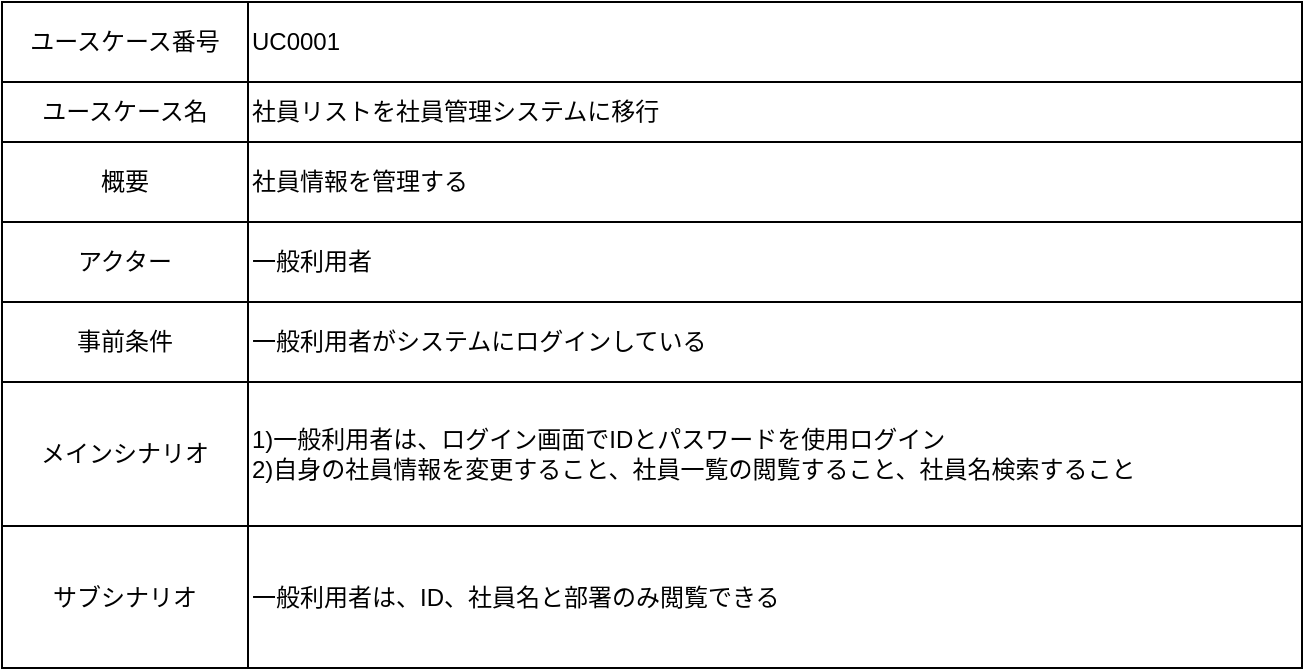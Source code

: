 <mxfile version="14.6.13" type="device"><diagram id="E_2X0ns-zsf_cMSZqo0p" name="第 1 页"><mxGraphModel dx="509" dy="752" grid="1" gridSize="10" guides="1" tooltips="1" connect="1" arrows="1" fold="1" page="1" pageScale="1" pageWidth="827" pageHeight="1169" math="0" shadow="0"><root><mxCell id="0"/><mxCell id="1" parent="0"/><mxCell id="AyH8JUUhMqbS-rtbR8vR-44" value="" style="shape=table;html=1;whiteSpace=wrap;startSize=0;container=1;collapsible=0;childLayout=tableLayout;align=left;" parent="1" vertex="1"><mxGeometry x="70" y="80" width="650" height="333" as="geometry"/></mxCell><mxCell id="AyH8JUUhMqbS-rtbR8vR-45" value="" style="shape=partialRectangle;html=1;whiteSpace=wrap;collapsible=0;dropTarget=0;pointerEvents=0;fillColor=none;top=0;left=0;bottom=0;right=0;points=[[0,0.5],[1,0.5]];portConstraint=eastwest;align=left;" parent="AyH8JUUhMqbS-rtbR8vR-44" vertex="1"><mxGeometry width="650" height="40" as="geometry"/></mxCell><mxCell id="AyH8JUUhMqbS-rtbR8vR-46" value="ユースケース番号" style="shape=partialRectangle;html=1;whiteSpace=wrap;connectable=0;overflow=hidden;fillColor=none;top=0;left=0;bottom=0;right=0;align=center;" parent="AyH8JUUhMqbS-rtbR8vR-45" vertex="1"><mxGeometry width="123" height="40" as="geometry"/></mxCell><mxCell id="AyH8JUUhMqbS-rtbR8vR-47" value="UC0001" style="shape=partialRectangle;html=1;whiteSpace=wrap;connectable=0;overflow=hidden;fillColor=none;top=0;left=0;bottom=0;right=0;align=left;" parent="AyH8JUUhMqbS-rtbR8vR-45" vertex="1"><mxGeometry x="123" width="527" height="40" as="geometry"/></mxCell><mxCell id="AyH8JUUhMqbS-rtbR8vR-48" value="" style="shape=partialRectangle;html=1;whiteSpace=wrap;collapsible=0;dropTarget=0;pointerEvents=0;fillColor=none;top=0;left=0;bottom=0;right=0;points=[[0,0.5],[1,0.5]];portConstraint=eastwest;align=left;" parent="AyH8JUUhMqbS-rtbR8vR-44" vertex="1"><mxGeometry y="40" width="650" height="30" as="geometry"/></mxCell><mxCell id="AyH8JUUhMqbS-rtbR8vR-49" value="ユースケース名" style="shape=partialRectangle;html=1;whiteSpace=wrap;connectable=0;overflow=hidden;fillColor=none;top=0;left=0;bottom=0;right=0;align=center;" parent="AyH8JUUhMqbS-rtbR8vR-48" vertex="1"><mxGeometry width="123" height="30" as="geometry"/></mxCell><mxCell id="AyH8JUUhMqbS-rtbR8vR-50" value="社員リストを社員管理システムに移行" style="shape=partialRectangle;html=1;whiteSpace=wrap;connectable=0;overflow=hidden;fillColor=none;top=0;left=0;bottom=0;right=0;align=left;" parent="AyH8JUUhMqbS-rtbR8vR-48" vertex="1"><mxGeometry x="123" width="527" height="30" as="geometry"/></mxCell><mxCell id="AyH8JUUhMqbS-rtbR8vR-51" value="" style="shape=partialRectangle;html=1;whiteSpace=wrap;collapsible=0;dropTarget=0;pointerEvents=0;fillColor=none;top=0;left=0;bottom=0;right=0;points=[[0,0.5],[1,0.5]];portConstraint=eastwest;align=left;" parent="AyH8JUUhMqbS-rtbR8vR-44" vertex="1"><mxGeometry y="70" width="650" height="40" as="geometry"/></mxCell><mxCell id="AyH8JUUhMqbS-rtbR8vR-52" value="概要" style="shape=partialRectangle;html=1;whiteSpace=wrap;connectable=0;overflow=hidden;fillColor=none;top=0;left=0;bottom=0;right=0;align=center;" parent="AyH8JUUhMqbS-rtbR8vR-51" vertex="1"><mxGeometry width="123" height="40" as="geometry"/></mxCell><mxCell id="AyH8JUUhMqbS-rtbR8vR-53" value="社員情報を管理する" style="shape=partialRectangle;html=1;whiteSpace=wrap;connectable=0;overflow=hidden;fillColor=none;top=0;left=0;bottom=0;right=0;align=left;" parent="AyH8JUUhMqbS-rtbR8vR-51" vertex="1"><mxGeometry x="123" width="527" height="40" as="geometry"/></mxCell><mxCell id="AyH8JUUhMqbS-rtbR8vR-54" value="" style="shape=partialRectangle;html=1;whiteSpace=wrap;collapsible=0;dropTarget=0;pointerEvents=0;fillColor=none;top=0;left=0;bottom=0;right=0;points=[[0,0.5],[1,0.5]];portConstraint=eastwest;align=left;" parent="AyH8JUUhMqbS-rtbR8vR-44" vertex="1"><mxGeometry y="110" width="650" height="40" as="geometry"/></mxCell><mxCell id="AyH8JUUhMqbS-rtbR8vR-55" value="アクター" style="shape=partialRectangle;html=1;whiteSpace=wrap;connectable=0;overflow=hidden;fillColor=none;top=0;left=0;bottom=0;right=0;align=center;" parent="AyH8JUUhMqbS-rtbR8vR-54" vertex="1"><mxGeometry width="123" height="40" as="geometry"/></mxCell><mxCell id="AyH8JUUhMqbS-rtbR8vR-56" value="一般利用者" style="shape=partialRectangle;html=1;whiteSpace=wrap;connectable=0;overflow=hidden;fillColor=none;top=0;left=0;bottom=0;right=0;align=left;" parent="AyH8JUUhMqbS-rtbR8vR-54" vertex="1"><mxGeometry x="123" width="527" height="40" as="geometry"/></mxCell><mxCell id="AyH8JUUhMqbS-rtbR8vR-57" value="" style="shape=partialRectangle;html=1;whiteSpace=wrap;collapsible=0;dropTarget=0;pointerEvents=0;fillColor=none;top=0;left=0;bottom=0;right=0;points=[[0,0.5],[1,0.5]];portConstraint=eastwest;align=left;" parent="AyH8JUUhMqbS-rtbR8vR-44" vertex="1"><mxGeometry y="150" width="650" height="40" as="geometry"/></mxCell><mxCell id="AyH8JUUhMqbS-rtbR8vR-58" value="事前条件" style="shape=partialRectangle;html=1;whiteSpace=wrap;connectable=0;overflow=hidden;fillColor=none;top=0;left=0;bottom=0;right=0;align=center;" parent="AyH8JUUhMqbS-rtbR8vR-57" vertex="1"><mxGeometry width="123" height="40" as="geometry"/></mxCell><mxCell id="AyH8JUUhMqbS-rtbR8vR-59" value="一般利用者がシステムにログインしている" style="shape=partialRectangle;html=1;whiteSpace=wrap;connectable=0;overflow=hidden;fillColor=none;top=0;left=0;bottom=0;right=0;align=left;" parent="AyH8JUUhMqbS-rtbR8vR-57" vertex="1"><mxGeometry x="123" width="527" height="40" as="geometry"/></mxCell><mxCell id="AyH8JUUhMqbS-rtbR8vR-60" value="" style="shape=partialRectangle;html=1;whiteSpace=wrap;collapsible=0;dropTarget=0;pointerEvents=0;fillColor=none;top=0;left=0;bottom=0;right=0;points=[[0,0.5],[1,0.5]];portConstraint=eastwest;align=left;" parent="AyH8JUUhMqbS-rtbR8vR-44" vertex="1"><mxGeometry y="190" width="650" height="72" as="geometry"/></mxCell><mxCell id="AyH8JUUhMqbS-rtbR8vR-61" value="メインシナリオ" style="shape=partialRectangle;html=1;whiteSpace=wrap;connectable=0;overflow=hidden;fillColor=none;top=0;left=0;bottom=0;right=0;align=center;" parent="AyH8JUUhMqbS-rtbR8vR-60" vertex="1"><mxGeometry width="123" height="72" as="geometry"/></mxCell><mxCell id="AyH8JUUhMqbS-rtbR8vR-62" value="1)一般利用者は、ログイン画面でIDとパスワードを使用ログイン&lt;br&gt;2)自身の社員情報を変更すること、社員一覧の閲覧すること、社員名検索すること" style="shape=partialRectangle;html=1;whiteSpace=wrap;connectable=0;overflow=hidden;fillColor=none;top=0;left=0;bottom=0;right=0;align=left;" parent="AyH8JUUhMqbS-rtbR8vR-60" vertex="1"><mxGeometry x="123" width="527" height="72" as="geometry"/></mxCell><mxCell id="AyH8JUUhMqbS-rtbR8vR-63" value="" style="shape=partialRectangle;html=1;whiteSpace=wrap;collapsible=0;dropTarget=0;pointerEvents=0;fillColor=none;top=0;left=0;bottom=0;right=0;points=[[0,0.5],[1,0.5]];portConstraint=eastwest;align=left;" parent="AyH8JUUhMqbS-rtbR8vR-44" vertex="1"><mxGeometry y="262" width="650" height="71" as="geometry"/></mxCell><mxCell id="AyH8JUUhMqbS-rtbR8vR-64" value="サブシナリオ" style="shape=partialRectangle;html=1;whiteSpace=wrap;connectable=0;overflow=hidden;fillColor=none;top=0;left=0;bottom=0;right=0;align=center;" parent="AyH8JUUhMqbS-rtbR8vR-63" vertex="1"><mxGeometry width="123" height="71" as="geometry"/></mxCell><mxCell id="AyH8JUUhMqbS-rtbR8vR-65" value="一般利用者は、ID、社員名と部署のみ閲覧できる" style="shape=partialRectangle;html=1;whiteSpace=wrap;connectable=0;overflow=hidden;fillColor=none;top=0;left=0;bottom=0;right=0;align=left;" parent="AyH8JUUhMqbS-rtbR8vR-63" vertex="1"><mxGeometry x="123" width="527" height="71" as="geometry"/></mxCell></root></mxGraphModel></diagram></mxfile>